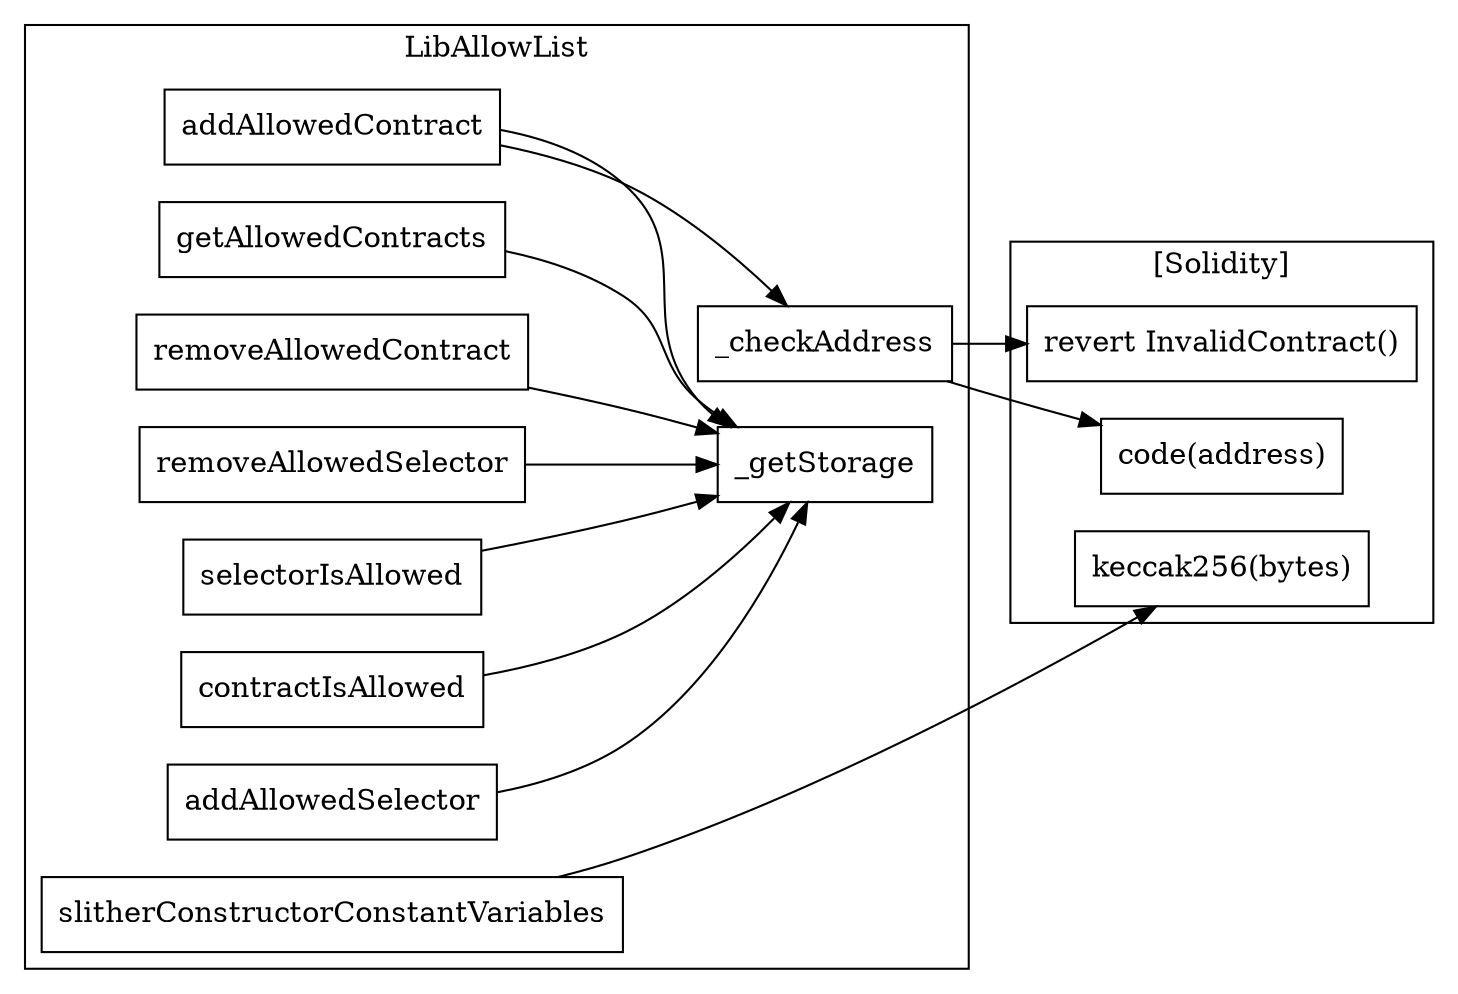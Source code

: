strict digraph {
rankdir="LR"
node [shape=box]
subgraph cluster_249_LibAllowList {
label = "LibAllowList"
"249__getStorage" [label="_getStorage"]
"249_addAllowedContract" [label="addAllowedContract"]
"249_getAllowedContracts" [label="getAllowedContracts"]
"249_removeAllowedContract" [label="removeAllowedContract"]
"249_slitherConstructorConstantVariables" [label="slitherConstructorConstantVariables"]
"249_removeAllowedSelector" [label="removeAllowedSelector"]
"249_selectorIsAllowed" [label="selectorIsAllowed"]
"249_contractIsAllowed" [label="contractIsAllowed"]
"249__checkAddress" [label="_checkAddress"]
"249_addAllowedSelector" [label="addAllowedSelector"]
"249_contractIsAllowed" -> "249__getStorage"
"249_addAllowedSelector" -> "249__getStorage"
"249_selectorIsAllowed" -> "249__getStorage"
"249_removeAllowedContract" -> "249__getStorage"
"249_addAllowedContract" -> "249__checkAddress"
"249_addAllowedContract" -> "249__getStorage"
"249_getAllowedContracts" -> "249__getStorage"
"249_removeAllowedSelector" -> "249__getStorage"
}subgraph cluster_solidity {
label = "[Solidity]"
"revert InvalidContract()" 
"code(address)" 
"keccak256(bytes)" 
"249__checkAddress" -> "code(address)"
"249__checkAddress" -> "revert InvalidContract()"
"249_slitherConstructorConstantVariables" -> "keccak256(bytes)"
}
}